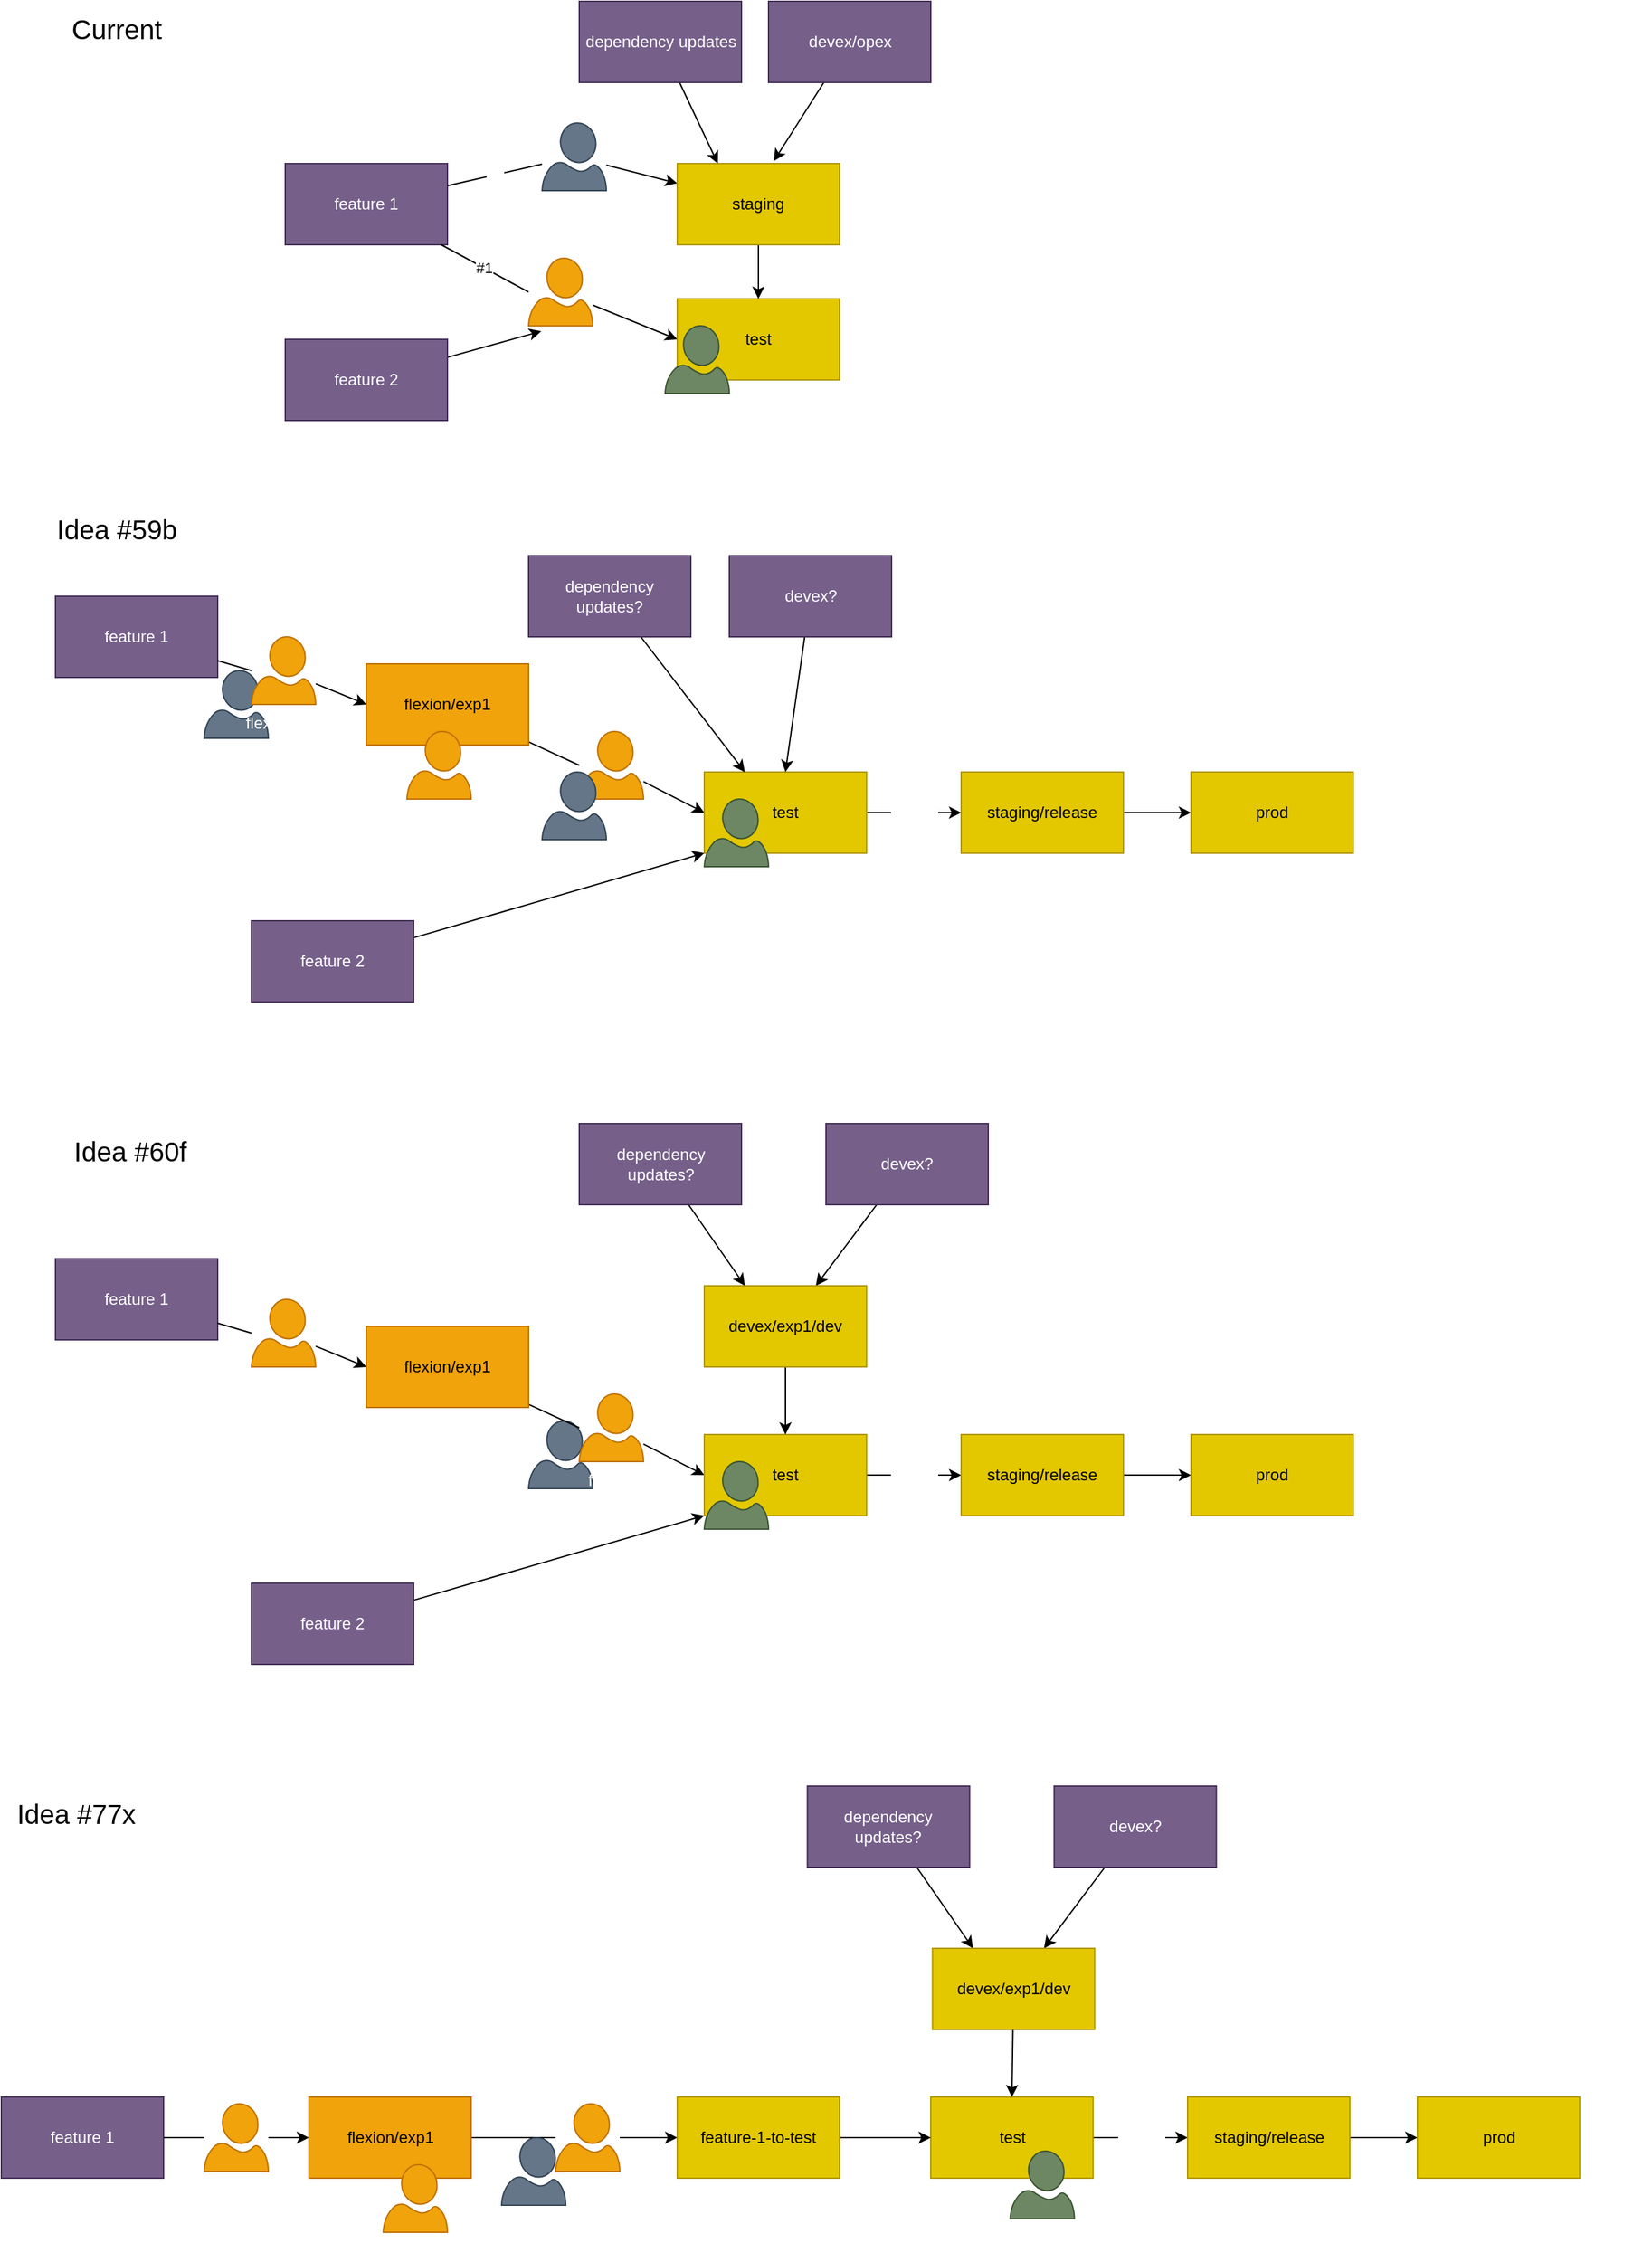 <mxfile>
    <diagram id="F2tONFXF3S80tZAxkaJ6" name="Page-1">
        <mxGraphModel dx="2059" dy="772" grid="1" gridSize="10" guides="1" tooltips="1" connect="1" arrows="1" fold="1" page="1" pageScale="1" pageWidth="850" pageHeight="1100" math="0" shadow="0">
            <root>
                <mxCell id="0"/>
                <mxCell id="1" parent="0"/>
                <mxCell id="2" value="&lt;font style=&quot;font-size: 20px;&quot;&gt;Current&lt;/font&gt;" style="text;html=1;align=center;verticalAlign=middle;resizable=0;points=[];autosize=1;strokeColor=none;fillColor=none;" vertex="1" parent="1">
                    <mxGeometry x="-50" y="60" width="90" height="40" as="geometry"/>
                </mxCell>
                <mxCell id="3" value="&lt;font style=&quot;font-size: 20px;&quot;&gt;Idea #59b&lt;/font&gt;" style="text;html=1;align=center;verticalAlign=middle;resizable=0;points=[];autosize=1;strokeColor=none;fillColor=none;" vertex="1" parent="1">
                    <mxGeometry x="-60" y="430" width="110" height="40" as="geometry"/>
                </mxCell>
                <mxCell id="17" style="edgeStyle=none;html=1;entryX=0;entryY=0.5;entryDx=0;entryDy=0;startArrow=none;" edge="1" parent="1" source="7" target="5">
                    <mxGeometry relative="1" as="geometry"/>
                </mxCell>
                <mxCell id="23" style="edgeStyle=none;html=1;fontColor=#FFFFFF;startArrow=none;" edge="1" parent="1" source="8" target="6">
                    <mxGeometry relative="1" as="geometry"/>
                </mxCell>
                <mxCell id="4" value="feature 1" style="whiteSpace=wrap;html=1;fillColor=#76608a;fontColor=#ffffff;strokeColor=#432D57;" vertex="1" parent="1">
                    <mxGeometry x="120" y="180" width="120" height="60" as="geometry"/>
                </mxCell>
                <mxCell id="5" value="test" style="whiteSpace=wrap;html=1;fillColor=#e3c800;fontColor=#000000;strokeColor=#B09500;" vertex="1" parent="1">
                    <mxGeometry x="410" y="280" width="120" height="60" as="geometry"/>
                </mxCell>
                <mxCell id="37" style="edgeStyle=none;html=1;entryX=0.5;entryY=0;entryDx=0;entryDy=0;fontColor=#FFFFFF;" edge="1" parent="1" source="6" target="5">
                    <mxGeometry relative="1" as="geometry"/>
                </mxCell>
                <mxCell id="6" value="staging" style="whiteSpace=wrap;html=1;fillColor=#e3c800;fontColor=#000000;strokeColor=#B09500;" vertex="1" parent="1">
                    <mxGeometry x="410" y="180" width="120" height="60" as="geometry"/>
                </mxCell>
                <mxCell id="85" style="edgeStyle=none;html=1;entryX=0.199;entryY=1.08;entryDx=0;entryDy=0;entryPerimeter=0;fontSize=20;fontColor=#FFFFFF;" edge="1" parent="1" source="10" target="7">
                    <mxGeometry relative="1" as="geometry"/>
                </mxCell>
                <mxCell id="10" value="feature 2" style="whiteSpace=wrap;html=1;fillColor=#76608a;fontColor=#ffffff;strokeColor=#432D57;" vertex="1" parent="1">
                    <mxGeometry x="120" y="310" width="120" height="60" as="geometry"/>
                </mxCell>
                <mxCell id="19" value="tenille" style="verticalLabelPosition=bottom;html=1;verticalAlign=top;align=center;strokeColor=#3A5431;fillColor=#6d8764;shape=mxgraph.azure.user;fontColor=#ffffff;" vertex="1" parent="1">
                    <mxGeometry x="401" y="300" width="47.5" height="50" as="geometry"/>
                </mxCell>
                <mxCell id="24" value="#2" style="edgeStyle=none;html=1;fontColor=#FFFFFF;endArrow=none;" edge="1" parent="1" source="4" target="8">
                    <mxGeometry relative="1" as="geometry">
                        <mxPoint x="240" y="210" as="sourcePoint"/>
                        <mxPoint x="410" y="210" as="targetPoint"/>
                    </mxGeometry>
                </mxCell>
                <mxCell id="8" value="court eng" style="verticalLabelPosition=bottom;html=1;verticalAlign=top;align=center;strokeColor=#314354;fillColor=#647687;shape=mxgraph.azure.user;fontColor=#ffffff;" vertex="1" parent="1">
                    <mxGeometry x="310" y="150" width="47.5" height="50" as="geometry"/>
                </mxCell>
                <mxCell id="25" value="#1" style="edgeStyle=none;html=1;entryX=0;entryY=0.5;entryDx=0;entryDy=0;endArrow=none;" edge="1" parent="1" source="4" target="7">
                    <mxGeometry relative="1" as="geometry">
                        <mxPoint x="240" y="236.087" as="sourcePoint"/>
                        <mxPoint x="410" y="310" as="targetPoint"/>
                    </mxGeometry>
                </mxCell>
                <mxCell id="7" value="&lt;font color=&quot;#ffffff&quot;&gt;flexion&lt;/font&gt;" style="verticalLabelPosition=bottom;html=1;verticalAlign=top;align=center;strokeColor=#BD7000;fillColor=#f0a30a;shape=mxgraph.azure.user;fontColor=#000000;" vertex="1" parent="1">
                    <mxGeometry x="300" y="250" width="47.5" height="50" as="geometry"/>
                </mxCell>
                <mxCell id="26" style="edgeStyle=none;html=1;entryX=0;entryY=0.5;entryDx=0;entryDy=0;startArrow=none;" edge="1" parent="1" source="36" target="29">
                    <mxGeometry relative="1" as="geometry"/>
                </mxCell>
                <mxCell id="51" style="edgeStyle=none;html=1;entryX=0;entryY=0.5;entryDx=0;entryDy=0;fontColor=#FFFFFF;startArrow=none;" edge="1" parent="1" source="52" target="47">
                    <mxGeometry relative="1" as="geometry"/>
                </mxCell>
                <mxCell id="28" value="feature 1" style="whiteSpace=wrap;html=1;fillColor=#76608a;fontColor=#ffffff;strokeColor=#432D57;" vertex="1" parent="1">
                    <mxGeometry x="-50" y="500" width="120" height="60" as="geometry"/>
                </mxCell>
                <mxCell id="39" value="test&lt;br&gt;passes" style="edgeStyle=none;html=1;fontColor=#FFFFFF;" edge="1" parent="1" source="29" target="38">
                    <mxGeometry relative="1" as="geometry"/>
                </mxCell>
                <mxCell id="29" value="test" style="whiteSpace=wrap;html=1;fillColor=#e3c800;fontColor=#000000;strokeColor=#B09500;" vertex="1" parent="1">
                    <mxGeometry x="430" y="630" width="120" height="60" as="geometry"/>
                </mxCell>
                <mxCell id="40" style="edgeStyle=none;html=1;entryX=0;entryY=1;entryDx=0;entryDy=0;fontColor=#FFFFFF;" edge="1" parent="1" source="31" target="29">
                    <mxGeometry relative="1" as="geometry"/>
                </mxCell>
                <mxCell id="31" value="feature 2" style="whiteSpace=wrap;html=1;fillColor=#76608a;fontColor=#ffffff;strokeColor=#432D57;" vertex="1" parent="1">
                    <mxGeometry x="95" y="740" width="120" height="60" as="geometry"/>
                </mxCell>
                <mxCell id="32" value="tenille" style="verticalLabelPosition=bottom;html=1;verticalAlign=top;align=center;strokeColor=#3A5431;fillColor=#6d8764;shape=mxgraph.azure.user;fontColor=#ffffff;" vertex="1" parent="1">
                    <mxGeometry x="430" y="650" width="47.5" height="50" as="geometry"/>
                </mxCell>
                <mxCell id="34" value="court eng" style="verticalLabelPosition=bottom;html=1;verticalAlign=top;align=center;strokeColor=#314354;fillColor=#647687;shape=mxgraph.azure.user;fontColor=#ffffff;" vertex="1" parent="1">
                    <mxGeometry x="60" y="555" width="47.5" height="50" as="geometry"/>
                </mxCell>
                <mxCell id="35" value="" style="edgeStyle=none;html=1;entryX=0;entryY=0.5;entryDx=0;entryDy=0;endArrow=none;startArrow=none;" edge="1" parent="1" source="47" target="36">
                    <mxGeometry relative="1" as="geometry">
                        <mxPoint x="260" y="586.087" as="sourcePoint"/>
                        <mxPoint x="430" y="660" as="targetPoint"/>
                    </mxGeometry>
                </mxCell>
                <mxCell id="36" value="&lt;font color=&quot;#ffffff&quot;&gt;flexion&lt;/font&gt;" style="verticalLabelPosition=bottom;html=1;verticalAlign=top;align=center;strokeColor=#BD7000;fillColor=#f0a30a;shape=mxgraph.azure.user;fontColor=#000000;" vertex="1" parent="1">
                    <mxGeometry x="337.5" y="600" width="47.5" height="50" as="geometry"/>
                </mxCell>
                <mxCell id="46" style="edgeStyle=none;html=1;entryX=0;entryY=0.5;entryDx=0;entryDy=0;fontColor=#FFFFFF;" edge="1" parent="1" source="38" target="45">
                    <mxGeometry relative="1" as="geometry"/>
                </mxCell>
                <mxCell id="38" value="staging/release" style="whiteSpace=wrap;html=1;fillColor=#e3c800;fontColor=#000000;strokeColor=#B09500;" vertex="1" parent="1">
                    <mxGeometry x="620" y="630" width="120" height="60" as="geometry"/>
                </mxCell>
                <mxCell id="42" style="edgeStyle=none;html=1;entryX=0.5;entryY=0;entryDx=0;entryDy=0;fontColor=#FFFFFF;" edge="1" parent="1" source="41" target="29">
                    <mxGeometry relative="1" as="geometry"/>
                </mxCell>
                <mxCell id="41" value="devex?" style="whiteSpace=wrap;html=1;fillColor=#76608a;fontColor=#ffffff;strokeColor=#432D57;" vertex="1" parent="1">
                    <mxGeometry x="448.5" y="470" width="120" height="60" as="geometry"/>
                </mxCell>
                <mxCell id="44" style="edgeStyle=none;html=1;entryX=0.25;entryY=0;entryDx=0;entryDy=0;fontColor=#FFFFFF;" edge="1" parent="1" source="43" target="29">
                    <mxGeometry relative="1" as="geometry"/>
                </mxCell>
                <mxCell id="43" value="dependency updates?" style="whiteSpace=wrap;html=1;fillColor=#76608a;fontColor=#ffffff;strokeColor=#432D57;" vertex="1" parent="1">
                    <mxGeometry x="300" y="470" width="120" height="60" as="geometry"/>
                </mxCell>
                <mxCell id="45" value="prod" style="whiteSpace=wrap;html=1;fillColor=#e3c800;fontColor=#000000;strokeColor=#B09500;" vertex="1" parent="1">
                    <mxGeometry x="790" y="630" width="120" height="60" as="geometry"/>
                </mxCell>
                <mxCell id="47" value="flexion/exp1" style="whiteSpace=wrap;html=1;fillColor=#f0a30a;fontColor=#000000;strokeColor=#BD7000;" vertex="1" parent="1">
                    <mxGeometry x="180" y="550" width="120" height="60" as="geometry"/>
                </mxCell>
                <mxCell id="53" value="" style="edgeStyle=none;html=1;entryX=0;entryY=0.5;entryDx=0;entryDy=0;fontColor=#FFFFFF;endArrow=none;" edge="1" parent="1" source="28" target="52">
                    <mxGeometry relative="1" as="geometry">
                        <mxPoint x="130" y="561.818" as="sourcePoint"/>
                        <mxPoint x="180" y="580" as="targetPoint"/>
                    </mxGeometry>
                </mxCell>
                <mxCell id="52" value="&lt;font color=&quot;#ffffff&quot;&gt;flexion dev&lt;/font&gt;" style="verticalLabelPosition=bottom;html=1;verticalAlign=top;align=center;strokeColor=#BD7000;fillColor=#f0a30a;shape=mxgraph.azure.user;fontColor=#000000;" vertex="1" parent="1">
                    <mxGeometry x="95" y="530" width="47.5" height="50" as="geometry"/>
                </mxCell>
                <mxCell id="54" value="&lt;font style=&quot;font-size: 20px;&quot;&gt;Idea #60f&lt;/font&gt;" style="text;html=1;align=center;verticalAlign=middle;resizable=0;points=[];autosize=1;strokeColor=none;fillColor=none;" vertex="1" parent="1">
                    <mxGeometry x="-50" y="890" width="110" height="40" as="geometry"/>
                </mxCell>
                <mxCell id="55" style="edgeStyle=none;html=1;entryX=0;entryY=0.5;entryDx=0;entryDy=0;startArrow=none;" edge="1" parent="1" source="65" target="59">
                    <mxGeometry relative="1" as="geometry"/>
                </mxCell>
                <mxCell id="56" style="edgeStyle=none;html=1;entryX=0;entryY=0.5;entryDx=0;entryDy=0;fontColor=#FFFFFF;startArrow=none;" edge="1" parent="1" source="75" target="73">
                    <mxGeometry relative="1" as="geometry"/>
                </mxCell>
                <mxCell id="57" value="feature 1" style="whiteSpace=wrap;html=1;fillColor=#76608a;fontColor=#ffffff;strokeColor=#432D57;" vertex="1" parent="1">
                    <mxGeometry x="-50" y="990" width="120" height="60" as="geometry"/>
                </mxCell>
                <mxCell id="58" value="test&lt;br&gt;passes" style="edgeStyle=none;html=1;fontColor=#FFFFFF;" edge="1" parent="1" source="59" target="67">
                    <mxGeometry relative="1" as="geometry"/>
                </mxCell>
                <mxCell id="59" value="test" style="whiteSpace=wrap;html=1;fillColor=#e3c800;fontColor=#000000;strokeColor=#B09500;" vertex="1" parent="1">
                    <mxGeometry x="430" y="1120" width="120" height="60" as="geometry"/>
                </mxCell>
                <mxCell id="60" style="edgeStyle=none;html=1;entryX=0;entryY=1;entryDx=0;entryDy=0;fontColor=#FFFFFF;" edge="1" parent="1" source="61" target="59">
                    <mxGeometry relative="1" as="geometry"/>
                </mxCell>
                <mxCell id="61" value="feature 2" style="whiteSpace=wrap;html=1;fillColor=#76608a;fontColor=#ffffff;strokeColor=#432D57;" vertex="1" parent="1">
                    <mxGeometry x="95" y="1230" width="120" height="60" as="geometry"/>
                </mxCell>
                <mxCell id="62" value="tenille" style="verticalLabelPosition=bottom;html=1;verticalAlign=top;align=center;strokeColor=#3A5431;fillColor=#6d8764;shape=mxgraph.azure.user;fontColor=#ffffff;" vertex="1" parent="1">
                    <mxGeometry x="430" y="1140" width="47.5" height="50" as="geometry"/>
                </mxCell>
                <mxCell id="63" value="court eng" style="verticalLabelPosition=bottom;html=1;verticalAlign=top;align=center;strokeColor=#314354;fillColor=#647687;shape=mxgraph.azure.user;fontColor=#ffffff;" vertex="1" parent="1">
                    <mxGeometry x="300" y="1110" width="47.5" height="50" as="geometry"/>
                </mxCell>
                <mxCell id="64" value="" style="edgeStyle=none;html=1;entryX=0;entryY=0.5;entryDx=0;entryDy=0;endArrow=none;startArrow=none;" edge="1" parent="1" source="73" target="65">
                    <mxGeometry relative="1" as="geometry">
                        <mxPoint x="260" y="1076.087" as="sourcePoint"/>
                        <mxPoint x="430" y="1150" as="targetPoint"/>
                    </mxGeometry>
                </mxCell>
                <mxCell id="65" value="&lt;font color=&quot;#ffffff&quot;&gt;flexion&lt;/font&gt;" style="verticalLabelPosition=bottom;html=1;verticalAlign=top;align=center;strokeColor=#BD7000;fillColor=#f0a30a;shape=mxgraph.azure.user;fontColor=#000000;" vertex="1" parent="1">
                    <mxGeometry x="337.5" y="1090" width="47.5" height="50" as="geometry"/>
                </mxCell>
                <mxCell id="66" style="edgeStyle=none;html=1;entryX=0;entryY=0.5;entryDx=0;entryDy=0;fontColor=#FFFFFF;" edge="1" parent="1" source="67" target="72">
                    <mxGeometry relative="1" as="geometry"/>
                </mxCell>
                <mxCell id="67" value="staging/release" style="whiteSpace=wrap;html=1;fillColor=#e3c800;fontColor=#000000;strokeColor=#B09500;" vertex="1" parent="1">
                    <mxGeometry x="620" y="1120" width="120" height="60" as="geometry"/>
                </mxCell>
                <mxCell id="79" style="edgeStyle=none;html=1;fontColor=#FFFFFF;" edge="1" parent="1" source="69" target="76">
                    <mxGeometry relative="1" as="geometry"/>
                </mxCell>
                <mxCell id="69" value="devex?" style="whiteSpace=wrap;html=1;fillColor=#76608a;fontColor=#ffffff;strokeColor=#432D57;" vertex="1" parent="1">
                    <mxGeometry x="520" y="890" width="120" height="60" as="geometry"/>
                </mxCell>
                <mxCell id="78" style="edgeStyle=none;html=1;entryX=0.25;entryY=0;entryDx=0;entryDy=0;fontColor=#FFFFFF;" edge="1" parent="1" source="71" target="76">
                    <mxGeometry relative="1" as="geometry"/>
                </mxCell>
                <mxCell id="71" value="dependency updates?" style="whiteSpace=wrap;html=1;fillColor=#76608a;fontColor=#ffffff;strokeColor=#432D57;" vertex="1" parent="1">
                    <mxGeometry x="337.5" y="890" width="120" height="60" as="geometry"/>
                </mxCell>
                <mxCell id="72" value="prod" style="whiteSpace=wrap;html=1;fillColor=#e3c800;fontColor=#000000;strokeColor=#B09500;" vertex="1" parent="1">
                    <mxGeometry x="790" y="1120" width="120" height="60" as="geometry"/>
                </mxCell>
                <mxCell id="73" value="flexion/exp1" style="whiteSpace=wrap;html=1;fillColor=#f0a30a;fontColor=#000000;strokeColor=#BD7000;" vertex="1" parent="1">
                    <mxGeometry x="180" y="1040" width="120" height="60" as="geometry"/>
                </mxCell>
                <mxCell id="74" value="" style="edgeStyle=none;html=1;entryX=0;entryY=0.5;entryDx=0;entryDy=0;fontColor=#FFFFFF;endArrow=none;" edge="1" parent="1" source="57" target="75">
                    <mxGeometry relative="1" as="geometry">
                        <mxPoint x="130" y="1051.818" as="sourcePoint"/>
                        <mxPoint x="180" y="1070" as="targetPoint"/>
                    </mxGeometry>
                </mxCell>
                <mxCell id="75" value="&lt;font color=&quot;#ffffff&quot;&gt;flexion&lt;/font&gt;" style="verticalLabelPosition=bottom;html=1;verticalAlign=top;align=center;strokeColor=#BD7000;fillColor=#f0a30a;shape=mxgraph.azure.user;fontColor=#000000;" vertex="1" parent="1">
                    <mxGeometry x="95" y="1020" width="47.5" height="50" as="geometry"/>
                </mxCell>
                <mxCell id="80" style="edgeStyle=none;html=1;entryX=0.5;entryY=0;entryDx=0;entryDy=0;fontColor=#FFFFFF;" edge="1" parent="1" source="76" target="59">
                    <mxGeometry relative="1" as="geometry"/>
                </mxCell>
                <mxCell id="76" value="devex/exp1/dev" style="whiteSpace=wrap;html=1;fillColor=#e3c800;fontColor=#000000;strokeColor=#B09500;" vertex="1" parent="1">
                    <mxGeometry x="430" y="1010" width="120" height="60" as="geometry"/>
                </mxCell>
                <mxCell id="82" style="edgeStyle=none;html=1;entryX=0.595;entryY=-0.031;entryDx=0;entryDy=0;entryPerimeter=0;fontColor=#FFFFFF;" edge="1" parent="1" source="81" target="6">
                    <mxGeometry relative="1" as="geometry"/>
                </mxCell>
                <mxCell id="81" value="devex/opex" style="whiteSpace=wrap;html=1;fillColor=#76608a;fontColor=#ffffff;strokeColor=#432D57;" vertex="1" parent="1">
                    <mxGeometry x="477.5" y="60" width="120" height="60" as="geometry"/>
                </mxCell>
                <mxCell id="84" style="edgeStyle=none;html=1;entryX=0.25;entryY=0;entryDx=0;entryDy=0;fontColor=#FFFFFF;" edge="1" parent="1" source="83" target="6">
                    <mxGeometry relative="1" as="geometry"/>
                </mxCell>
                <mxCell id="83" value="dependency updates" style="whiteSpace=wrap;html=1;fillColor=#76608a;fontColor=#ffffff;strokeColor=#432D57;" vertex="1" parent="1">
                    <mxGeometry x="337.5" y="60" width="120" height="60" as="geometry"/>
                </mxCell>
                <mxCell id="87" value="&lt;ul&gt;&lt;li style=&quot;text-align: left;&quot;&gt;&lt;span style=&quot;background-color: initial;&quot;&gt;Does this really need the prod data set to be tested?&lt;/span&gt;&lt;/li&gt;&lt;li&gt;UX/UI Review?&lt;/li&gt;&lt;li&gt;Painpoint: Court Eng re-reviews entire PR into Test if it fails&lt;br&gt;&lt;br&gt;&lt;/li&gt;&lt;/ul&gt;" style="text;html=1;align=left;verticalAlign=middle;resizable=0;points=[];autosize=1;strokeColor=none;fillColor=none;fontSize=20;fontColor=#FFFFFF;" vertex="1" parent="1">
                    <mxGeometry x="540" y="315" width="590" height="170" as="geometry"/>
                </mxCell>
                <mxCell id="89" value="&lt;font color=&quot;#ffffff&quot;&gt;flexion ui/ux&lt;/font&gt;" style="verticalLabelPosition=bottom;html=1;verticalAlign=top;align=center;strokeColor=#BD7000;fillColor=#f0a30a;shape=mxgraph.azure.user;fontColor=#000000;" vertex="1" parent="1">
                    <mxGeometry x="210" y="600" width="47.5" height="50" as="geometry"/>
                </mxCell>
                <mxCell id="92" value="court eng" style="verticalLabelPosition=bottom;html=1;verticalAlign=top;align=center;strokeColor=#314354;fillColor=#647687;shape=mxgraph.azure.user;fontColor=#ffffff;" vertex="1" parent="1">
                    <mxGeometry x="310" y="630" width="47.5" height="50" as="geometry"/>
                </mxCell>
                <mxCell id="93" value="&lt;font style=&quot;font-size: 20px;&quot;&gt;Idea #77x&lt;/font&gt;" style="text;html=1;align=center;verticalAlign=middle;resizable=0;points=[];autosize=1;strokeColor=none;fillColor=none;" vertex="1" parent="1">
                    <mxGeometry x="-90" y="1380" width="110" height="40" as="geometry"/>
                </mxCell>
                <mxCell id="95" style="edgeStyle=none;html=1;entryX=0;entryY=0.5;entryDx=0;entryDy=0;fontColor=#FFFFFF;startArrow=none;" edge="1" parent="1" source="114" target="112">
                    <mxGeometry relative="1" as="geometry"/>
                </mxCell>
                <mxCell id="96" value="feature 1" style="whiteSpace=wrap;html=1;fillColor=#76608a;fontColor=#ffffff;strokeColor=#432D57;" vertex="1" parent="1">
                    <mxGeometry x="-90" y="1610" width="120" height="60" as="geometry"/>
                </mxCell>
                <mxCell id="97" value="test&lt;br&gt;passes" style="edgeStyle=none;html=1;fontColor=#FFFFFF;" edge="1" parent="1" source="98" target="106">
                    <mxGeometry relative="1" as="geometry"/>
                </mxCell>
                <mxCell id="98" value="test" style="whiteSpace=wrap;html=1;fillColor=#e3c800;fontColor=#000000;strokeColor=#B09500;" vertex="1" parent="1">
                    <mxGeometry x="597.5" y="1610" width="120" height="60" as="geometry"/>
                </mxCell>
                <mxCell id="101" value="tenille" style="verticalLabelPosition=bottom;html=1;verticalAlign=top;align=center;strokeColor=#3A5431;fillColor=#6d8764;shape=mxgraph.azure.user;fontColor=#ffffff;" vertex="1" parent="1">
                    <mxGeometry x="656.25" y="1650" width="47.5" height="50" as="geometry"/>
                </mxCell>
                <mxCell id="103" value="" style="edgeStyle=none;html=1;entryX=0;entryY=0.5;entryDx=0;entryDy=0;endArrow=none;startArrow=none;" edge="1" parent="1" source="112" target="104">
                    <mxGeometry relative="1" as="geometry">
                        <mxPoint x="250" y="1536.087" as="sourcePoint"/>
                        <mxPoint x="420" y="1610" as="targetPoint"/>
                    </mxGeometry>
                </mxCell>
                <mxCell id="120" style="edgeStyle=none;html=1;entryX=0;entryY=0.5;entryDx=0;entryDy=0;fontSize=20;fontColor=#FFFFFF;" edge="1" parent="1" source="104" target="117">
                    <mxGeometry relative="1" as="geometry"/>
                </mxCell>
                <mxCell id="104" value="&lt;font color=&quot;#ffffff&quot;&gt;flexion dev&lt;/font&gt;" style="verticalLabelPosition=bottom;html=1;verticalAlign=top;align=center;strokeColor=#BD7000;fillColor=#f0a30a;shape=mxgraph.azure.user;fontColor=#000000;" vertex="1" parent="1">
                    <mxGeometry x="320" y="1615" width="47.5" height="50" as="geometry"/>
                </mxCell>
                <mxCell id="105" style="edgeStyle=none;html=1;entryX=0;entryY=0.5;entryDx=0;entryDy=0;fontColor=#FFFFFF;" edge="1" parent="1" source="106" target="111">
                    <mxGeometry relative="1" as="geometry"/>
                </mxCell>
                <mxCell id="106" value="staging/release" style="whiteSpace=wrap;html=1;fillColor=#e3c800;fontColor=#000000;strokeColor=#B09500;" vertex="1" parent="1">
                    <mxGeometry x="787.5" y="1610" width="120" height="60" as="geometry"/>
                </mxCell>
                <mxCell id="111" value="prod" style="whiteSpace=wrap;html=1;fillColor=#e3c800;fontColor=#000000;strokeColor=#B09500;" vertex="1" parent="1">
                    <mxGeometry x="957.5" y="1610" width="120" height="60" as="geometry"/>
                </mxCell>
                <mxCell id="112" value="flexion/exp1" style="whiteSpace=wrap;html=1;fillColor=#f0a30a;fontColor=#000000;strokeColor=#BD7000;" vertex="1" parent="1">
                    <mxGeometry x="137.5" y="1610" width="120" height="60" as="geometry"/>
                </mxCell>
                <mxCell id="113" value="" style="edgeStyle=none;html=1;entryX=0;entryY=0.5;entryDx=0;entryDy=0;fontColor=#FFFFFF;endArrow=none;" edge="1" parent="1" source="96" target="114">
                    <mxGeometry relative="1" as="geometry">
                        <mxPoint x="120" y="1511.818" as="sourcePoint"/>
                        <mxPoint x="170" y="1530" as="targetPoint"/>
                    </mxGeometry>
                </mxCell>
                <mxCell id="114" value="&lt;font color=&quot;#ffffff&quot;&gt;flexion dev&lt;/font&gt;" style="verticalLabelPosition=bottom;html=1;verticalAlign=top;align=center;strokeColor=#BD7000;fillColor=#f0a30a;shape=mxgraph.azure.user;fontColor=#000000;" vertex="1" parent="1">
                    <mxGeometry x="60" y="1615" width="47.5" height="50" as="geometry"/>
                </mxCell>
                <mxCell id="115" value="&lt;font color=&quot;#ffffff&quot;&gt;flexion ui/ux&lt;/font&gt;" style="verticalLabelPosition=bottom;html=1;verticalAlign=top;align=center;strokeColor=#BD7000;fillColor=#f0a30a;shape=mxgraph.azure.user;fontColor=#000000;" vertex="1" parent="1">
                    <mxGeometry x="192.5" y="1660" width="47.5" height="50" as="geometry"/>
                </mxCell>
                <mxCell id="116" value="court eng" style="verticalLabelPosition=bottom;html=1;verticalAlign=top;align=center;strokeColor=#314354;fillColor=#647687;shape=mxgraph.azure.user;fontColor=#ffffff;" vertex="1" parent="1">
                    <mxGeometry x="280" y="1640" width="47.5" height="50" as="geometry"/>
                </mxCell>
                <mxCell id="119" style="edgeStyle=none;html=1;entryX=0;entryY=0.5;entryDx=0;entryDy=0;fontSize=20;fontColor=#FFFFFF;" edge="1" parent="1" source="117" target="98">
                    <mxGeometry relative="1" as="geometry"/>
                </mxCell>
                <mxCell id="117" value="feature-1-to-test" style="whiteSpace=wrap;html=1;fillColor=#e3c800;fontColor=#000000;strokeColor=#B09500;" vertex="1" parent="1">
                    <mxGeometry x="410" y="1610" width="120" height="60" as="geometry"/>
                </mxCell>
                <mxCell id="124" style="edgeStyle=none;html=1;fontColor=#FFFFFF;" edge="1" parent="1" source="125" target="128">
                    <mxGeometry relative="1" as="geometry"/>
                </mxCell>
                <mxCell id="125" value="devex?" style="whiteSpace=wrap;html=1;fillColor=#76608a;fontColor=#ffffff;strokeColor=#432D57;" vertex="1" parent="1">
                    <mxGeometry x="688.75" y="1380" width="120" height="60" as="geometry"/>
                </mxCell>
                <mxCell id="126" style="edgeStyle=none;html=1;entryX=0.25;entryY=0;entryDx=0;entryDy=0;fontColor=#FFFFFF;" edge="1" parent="1" source="127" target="128">
                    <mxGeometry relative="1" as="geometry"/>
                </mxCell>
                <mxCell id="127" value="dependency updates?" style="whiteSpace=wrap;html=1;fillColor=#76608a;fontColor=#ffffff;strokeColor=#432D57;" vertex="1" parent="1">
                    <mxGeometry x="506.25" y="1380" width="120" height="60" as="geometry"/>
                </mxCell>
                <mxCell id="129" style="edgeStyle=none;html=1;entryX=0.5;entryY=0;entryDx=0;entryDy=0;fontSize=20;fontColor=#FFFFFF;" edge="1" parent="1" source="128" target="98">
                    <mxGeometry relative="1" as="geometry"/>
                </mxCell>
                <mxCell id="128" value="devex/exp1/dev" style="whiteSpace=wrap;html=1;fillColor=#e3c800;fontColor=#000000;strokeColor=#B09500;" vertex="1" parent="1">
                    <mxGeometry x="598.75" y="1500" width="120" height="60" as="geometry"/>
                </mxCell>
            </root>
        </mxGraphModel>
    </diagram>
</mxfile>
